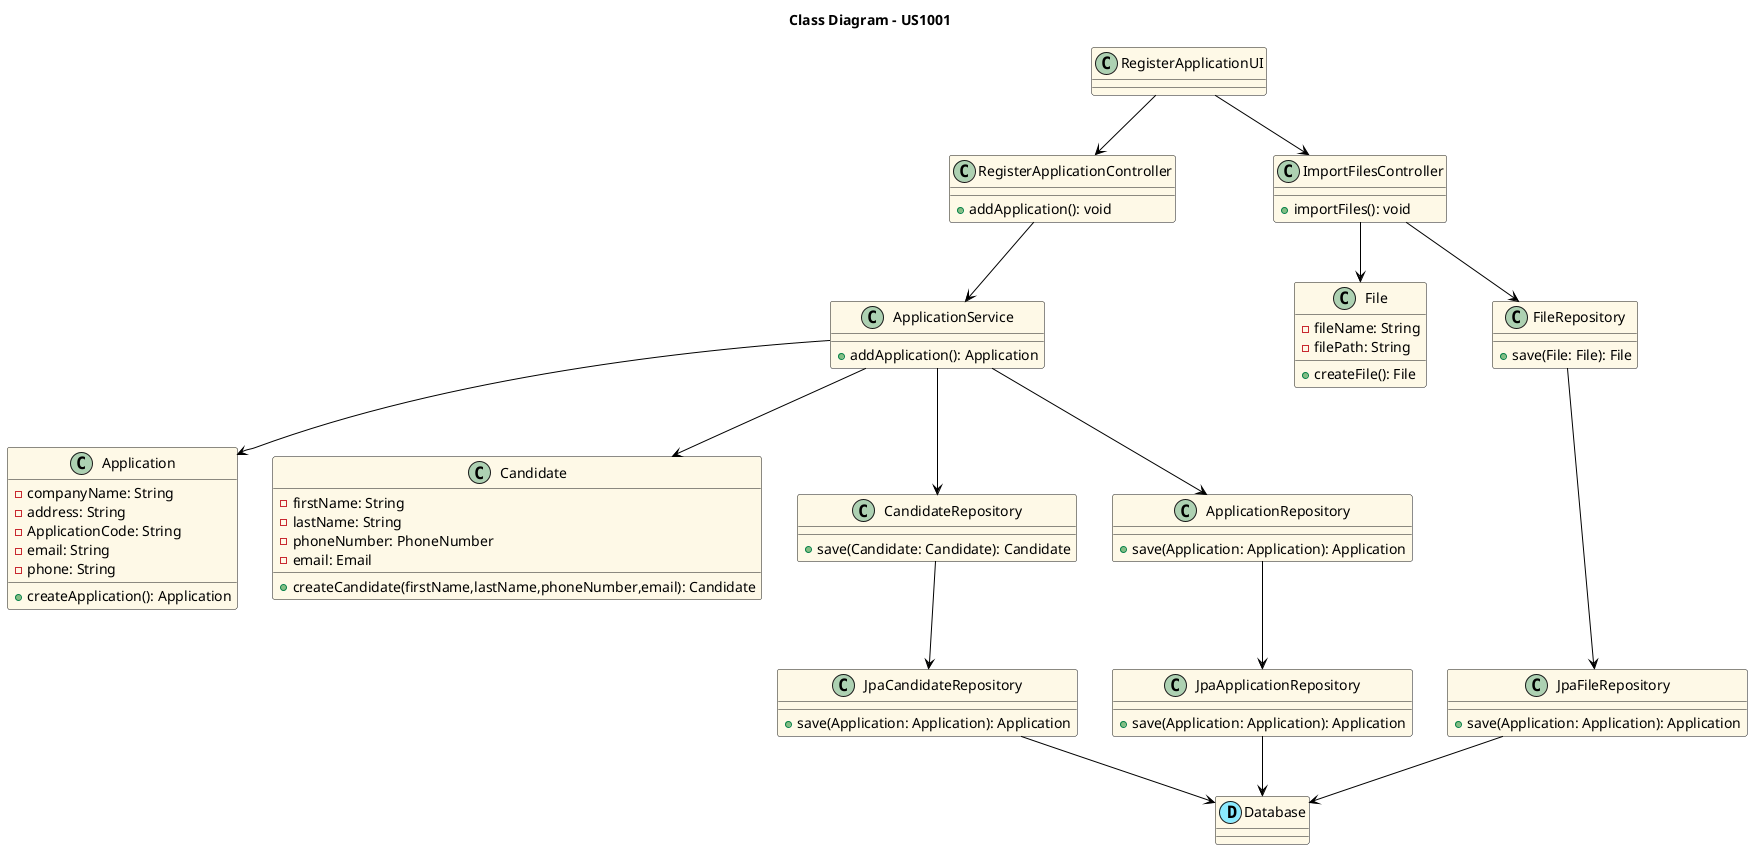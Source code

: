 @startuml CD-US1001

title Class Diagram - US1001

skinparam class {
    skinparam classAttributeIconSize 0
    skinparam packageStyle rectangle
    skinparam shadowing false
    skinparam linetype polyline
    BackgroundColor #FEF9E7
    ArrowColor Black
}

class "RegisterApplicationUI" as UI {}

class "RegisterApplicationController" as ApplicationController {
    +addApplication(): void
}

class ImportFilesController{
    +importFiles(): void

}

class "ApplicationService" as ApplicationService {
    +addApplication(): Application
}

class "Application" as Application {
    -companyName: String
    -address: String
    -ApplicationCode: String
    -email: String
    -phone: String
    +createApplication(): Application
}

class File {
    -fileName: String
    -filePath: String
    +createFile(): File
}

class Candidate {
    -firstName: String
    -lastName: String
    -phoneNumber: PhoneNumber
    -email: Email
    +createCandidate(firstName,lastName,phoneNumber,email): Candidate
}
class FileRepository {
    +save(File: File): File
}
class CandidateRepository {
    +save(Candidate: Candidate): Candidate
}
class ApplicationRepository {
    +save(Application: Application): Application
}
class JpaFileRepository {
    +save(Application: Application): Application
}
class JpaCandidateRepository {
    +save(Application: Application): Application
}
class JpaApplicationRepository {
    +save(Application: Application): Application
}

class "Database" as DB <<(D, #8BEBFF)>> {
}

UI --> ApplicationController
UI --> ImportFilesController

'Import Files
ImportFilesController --> File
ImportFilesController --> FileRepository
FileRepository --> JpaFileRepository
JpaFileRepository --> DB

'Register Candidate
ApplicationService --> Candidate
ApplicationService --> CandidateRepository
CandidateRepository --> JpaCandidateRepository
JpaCandidateRepository --> DB
'Register Application
ApplicationController --> ApplicationService
ApplicationService --> Application
ApplicationService --> ApplicationRepository
ApplicationRepository --> JpaApplicationRepository
JpaApplicationRepository --> DB

@enduml